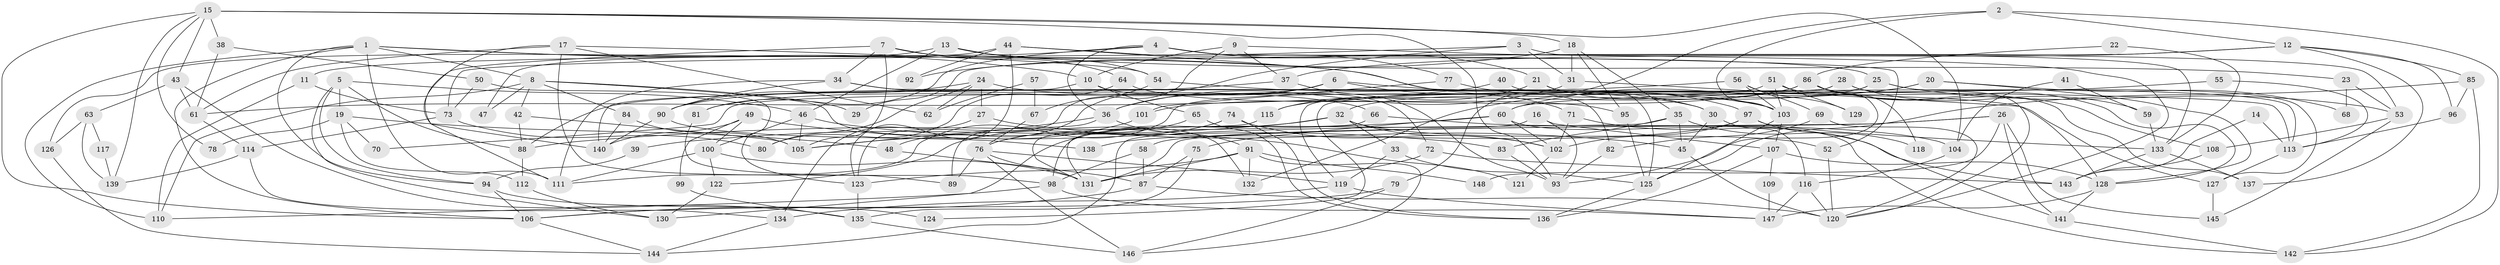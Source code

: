 // Generated by graph-tools (version 1.1) at 2025/11/02/27/25 16:11:22]
// undirected, 148 vertices, 296 edges
graph export_dot {
graph [start="1"]
  node [color=gray90,style=filled];
  1;
  2;
  3;
  4;
  5;
  6;
  7;
  8;
  9;
  10;
  11;
  12;
  13;
  14;
  15;
  16;
  17;
  18;
  19;
  20;
  21;
  22;
  23;
  24;
  25;
  26;
  27;
  28;
  29;
  30;
  31;
  32;
  33;
  34;
  35;
  36;
  37;
  38;
  39;
  40;
  41;
  42;
  43;
  44;
  45;
  46;
  47;
  48;
  49;
  50;
  51;
  52;
  53;
  54;
  55;
  56;
  57;
  58;
  59;
  60;
  61;
  62;
  63;
  64;
  65;
  66;
  67;
  68;
  69;
  70;
  71;
  72;
  73;
  74;
  75;
  76;
  77;
  78;
  79;
  80;
  81;
  82;
  83;
  84;
  85;
  86;
  87;
  88;
  89;
  90;
  91;
  92;
  93;
  94;
  95;
  96;
  97;
  98;
  99;
  100;
  101;
  102;
  103;
  104;
  105;
  106;
  107;
  108;
  109;
  110;
  111;
  112;
  113;
  114;
  115;
  116;
  117;
  118;
  119;
  120;
  121;
  122;
  123;
  124;
  125;
  126;
  127;
  128;
  129;
  130;
  131;
  132;
  133;
  134;
  135;
  136;
  137;
  138;
  139;
  140;
  141;
  142;
  143;
  144;
  145;
  146;
  147;
  148;
  1 -- 10;
  1 -- 111;
  1 -- 8;
  1 -- 30;
  1 -- 94;
  1 -- 106;
  1 -- 110;
  2 -- 79;
  2 -- 142;
  2 -- 12;
  2 -- 103;
  3 -- 73;
  3 -- 48;
  3 -- 31;
  3 -- 133;
  4 -- 36;
  4 -- 21;
  4 -- 11;
  4 -- 52;
  4 -- 53;
  4 -- 81;
  5 -- 130;
  5 -- 46;
  5 -- 19;
  5 -- 88;
  5 -- 94;
  6 -- 36;
  6 -- 81;
  6 -- 71;
  6 -- 127;
  7 -- 25;
  7 -- 64;
  7 -- 34;
  7 -- 105;
  7 -- 111;
  8 -- 84;
  8 -- 29;
  8 -- 42;
  8 -- 47;
  8 -- 110;
  8 -- 132;
  9 -- 37;
  9 -- 10;
  9 -- 120;
  9 -- 123;
  10 -- 65;
  10 -- 72;
  10 -- 140;
  11 -- 110;
  11 -- 73;
  12 -- 137;
  12 -- 29;
  12 -- 37;
  12 -- 85;
  12 -- 96;
  13 -- 54;
  13 -- 46;
  13 -- 23;
  13 -- 47;
  14 -- 143;
  14 -- 113;
  15 -- 43;
  15 -- 106;
  15 -- 18;
  15 -- 38;
  15 -- 78;
  15 -- 93;
  15 -- 104;
  15 -- 139;
  16 -- 107;
  16 -- 93;
  16 -- 98;
  17 -- 140;
  17 -- 89;
  17 -- 54;
  17 -- 61;
  17 -- 62;
  18 -- 31;
  18 -- 35;
  18 -- 92;
  18 -- 95;
  19 -- 112;
  19 -- 48;
  19 -- 70;
  19 -- 78;
  20 -- 60;
  20 -- 132;
  20 -- 68;
  20 -- 128;
  21 -- 115;
  21 -- 125;
  21 -- 103;
  22 -- 133;
  22 -- 86;
  23 -- 53;
  23 -- 68;
  24 -- 30;
  24 -- 27;
  24 -- 62;
  24 -- 80;
  24 -- 90;
  25 -- 32;
  25 -- 53;
  25 -- 70;
  25 -- 127;
  26 -- 131;
  26 -- 58;
  26 -- 141;
  26 -- 145;
  26 -- 148;
  27 -- 45;
  27 -- 134;
  28 -- 120;
  28 -- 119;
  28 -- 59;
  28 -- 124;
  30 -- 116;
  30 -- 45;
  31 -- 128;
  31 -- 36;
  32 -- 102;
  32 -- 52;
  32 -- 33;
  32 -- 39;
  32 -- 130;
  33 -- 125;
  33 -- 119;
  34 -- 90;
  34 -- 66;
  34 -- 111;
  34 -- 113;
  35 -- 144;
  35 -- 45;
  35 -- 83;
  35 -- 118;
  36 -- 91;
  36 -- 89;
  36 -- 105;
  37 -- 93;
  37 -- 90;
  38 -- 50;
  38 -- 61;
  39 -- 94;
  40 -- 61;
  40 -- 113;
  41 -- 104;
  41 -- 59;
  42 -- 105;
  42 -- 88;
  43 -- 135;
  43 -- 61;
  43 -- 63;
  44 -- 123;
  44 -- 82;
  44 -- 77;
  44 -- 92;
  44 -- 126;
  45 -- 120;
  46 -- 100;
  46 -- 105;
  46 -- 121;
  48 -- 87;
  49 -- 83;
  49 -- 140;
  49 -- 99;
  49 -- 100;
  50 -- 73;
  50 -- 123;
  51 -- 111;
  51 -- 103;
  51 -- 129;
  51 -- 137;
  52 -- 120;
  53 -- 145;
  53 -- 108;
  54 -- 103;
  54 -- 67;
  55 -- 113;
  55 -- 60;
  56 -- 103;
  56 -- 88;
  56 -- 69;
  56 -- 129;
  57 -- 62;
  57 -- 67;
  58 -- 87;
  58 -- 98;
  59 -- 133;
  60 -- 88;
  60 -- 142;
  60 -- 75;
  60 -- 102;
  61 -- 114;
  63 -- 126;
  63 -- 117;
  63 -- 139;
  64 -- 95;
  64 -- 80;
  65 -- 76;
  65 -- 136;
  66 -- 104;
  66 -- 131;
  67 -- 76;
  69 -- 120;
  69 -- 82;
  71 -- 102;
  71 -- 143;
  72 -- 143;
  72 -- 131;
  73 -- 114;
  73 -- 80;
  74 -- 102;
  74 -- 76;
  74 -- 122;
  74 -- 136;
  75 -- 87;
  75 -- 135;
  76 -- 119;
  76 -- 131;
  76 -- 89;
  76 -- 146;
  77 -- 97;
  77 -- 101;
  79 -- 146;
  79 -- 106;
  81 -- 98;
  82 -- 93;
  83 -- 93;
  84 -- 105;
  84 -- 140;
  85 -- 96;
  85 -- 125;
  85 -- 142;
  86 -- 101;
  86 -- 128;
  86 -- 93;
  86 -- 108;
  86 -- 115;
  86 -- 118;
  87 -- 106;
  87 -- 120;
  88 -- 112;
  90 -- 138;
  90 -- 140;
  91 -- 131;
  91 -- 123;
  91 -- 132;
  91 -- 146;
  91 -- 148;
  94 -- 106;
  94 -- 124;
  95 -- 125;
  96 -- 113;
  97 -- 141;
  97 -- 133;
  97 -- 102;
  97 -- 138;
  98 -- 110;
  98 -- 147;
  99 -- 135;
  100 -- 111;
  100 -- 122;
  100 -- 131;
  101 -- 105;
  102 -- 121;
  103 -- 107;
  103 -- 125;
  104 -- 116;
  106 -- 144;
  107 -- 136;
  107 -- 109;
  107 -- 128;
  108 -- 143;
  109 -- 147;
  112 -- 130;
  113 -- 127;
  114 -- 139;
  114 -- 134;
  115 -- 131;
  116 -- 120;
  116 -- 147;
  117 -- 139;
  119 -- 147;
  119 -- 134;
  122 -- 130;
  123 -- 135;
  125 -- 136;
  126 -- 144;
  127 -- 145;
  128 -- 141;
  128 -- 147;
  133 -- 143;
  133 -- 137;
  134 -- 144;
  135 -- 146;
  141 -- 142;
}
